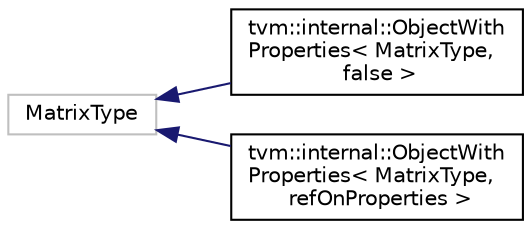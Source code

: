 digraph "Graphical Class Hierarchy"
{
 // LATEX_PDF_SIZE
  edge [fontname="Helvetica",fontsize="10",labelfontname="Helvetica",labelfontsize="10"];
  node [fontname="Helvetica",fontsize="10",shape=record];
  rankdir="LR";
  Node166 [label="MatrixType",height=0.2,width=0.4,color="grey75", fillcolor="white", style="filled",tooltip=" "];
  Node166 -> Node0 [dir="back",color="midnightblue",fontsize="10",style="solid",fontname="Helvetica"];
  Node0 [label="tvm::internal::ObjectWith\lProperties\< MatrixType,\l false \>",height=0.2,width=0.4,color="black", fillcolor="white", style="filled",URL="$classtvm_1_1internal_1_1ObjectWithProperties.html",tooltip=" "];
  Node166 -> Node168 [dir="back",color="midnightblue",fontsize="10",style="solid",fontname="Helvetica"];
  Node168 [label="tvm::internal::ObjectWith\lProperties\< MatrixType,\l refOnProperties \>",height=0.2,width=0.4,color="black", fillcolor="white", style="filled",URL="$classtvm_1_1internal_1_1ObjectWithProperties.html",tooltip=" "];
}
